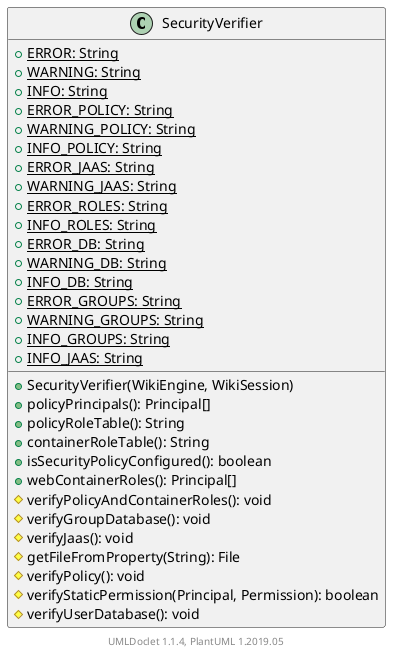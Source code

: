 @startuml

    class SecurityVerifier [[SecurityVerifier.html]] {
        {static} +ERROR: String
        {static} +WARNING: String
        {static} +INFO: String
        {static} +ERROR_POLICY: String
        {static} +WARNING_POLICY: String
        {static} +INFO_POLICY: String
        {static} +ERROR_JAAS: String
        {static} +WARNING_JAAS: String
        {static} +ERROR_ROLES: String
        {static} +INFO_ROLES: String
        {static} +ERROR_DB: String
        {static} +WARNING_DB: String
        {static} +INFO_DB: String
        {static} +ERROR_GROUPS: String
        {static} +WARNING_GROUPS: String
        {static} +INFO_GROUPS: String
        {static} +INFO_JAAS: String
        +SecurityVerifier(WikiEngine, WikiSession)
        +policyPrincipals(): Principal[]
        +policyRoleTable(): String
        +containerRoleTable(): String
        +isSecurityPolicyConfigured(): boolean
        +webContainerRoles(): Principal[]
        #verifyPolicyAndContainerRoles(): void
        #verifyGroupDatabase(): void
        #verifyJaas(): void
        #getFileFromProperty(String): File
        #verifyPolicy(): void
        #verifyStaticPermission(Principal, Permission): boolean
        #verifyUserDatabase(): void
    }


    center footer UMLDoclet 1.1.4, PlantUML 1.2019.05
@enduml
